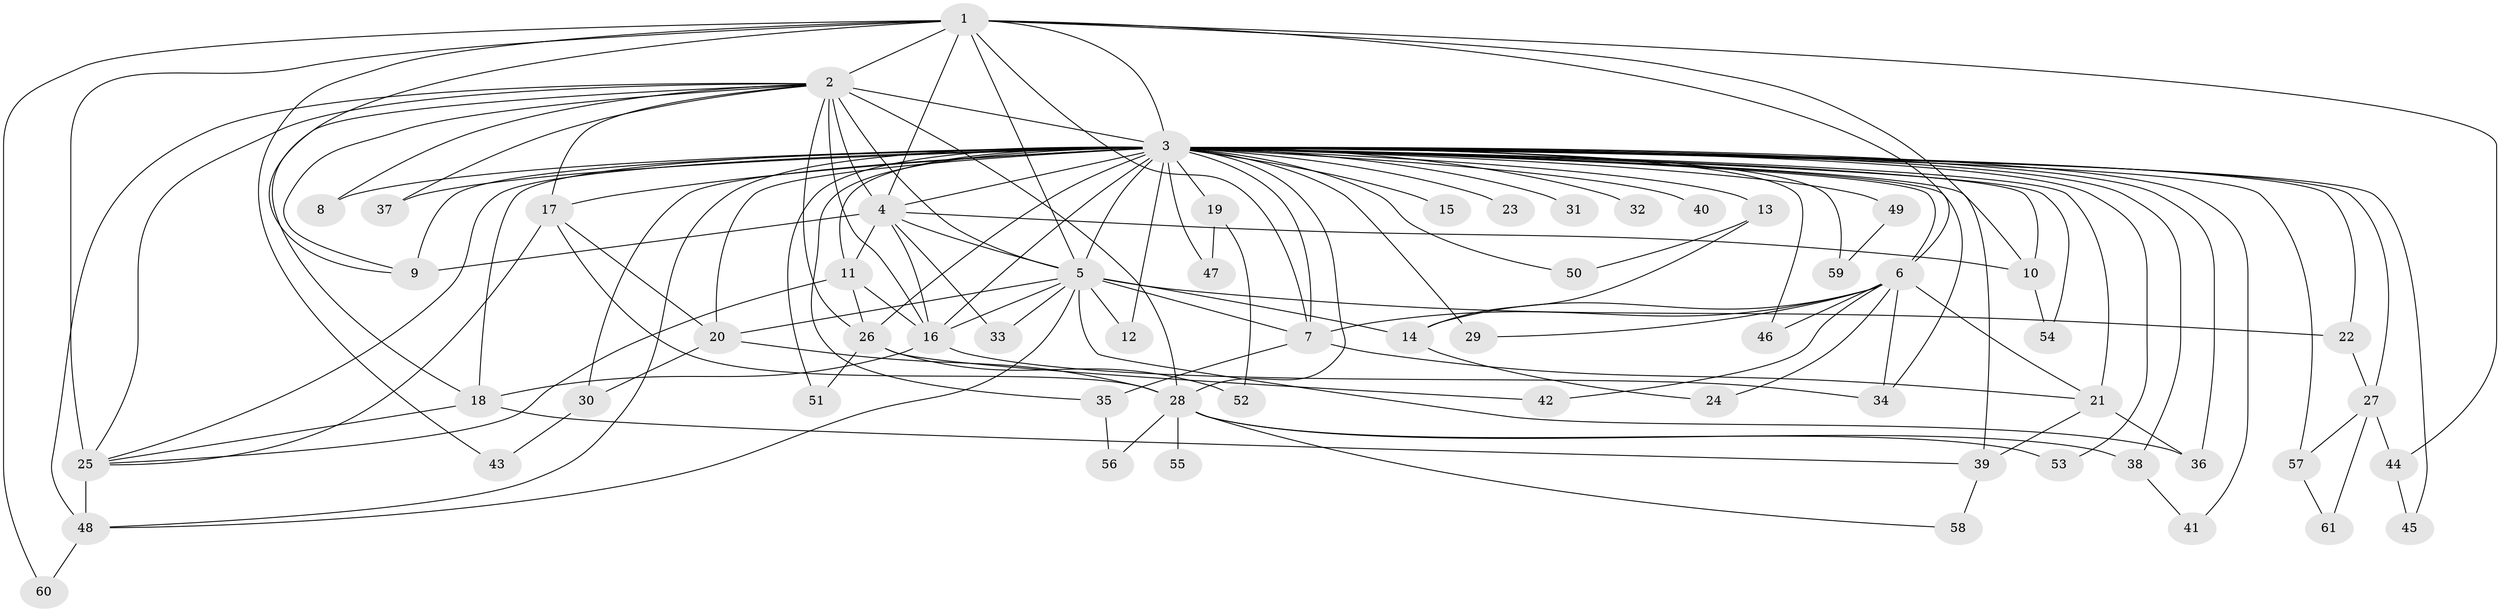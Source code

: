 // original degree distribution, {16: 0.013513513513513514, 24: 0.006756756756756757, 36: 0.006756756756756757, 25: 0.006756756756756757, 23: 0.013513513513513514, 37: 0.006756756756756757, 21: 0.006756756756756757, 20: 0.006756756756756757, 10: 0.006756756756756757, 12: 0.006756756756756757, 2: 0.5472972972972973, 3: 0.20270270270270271, 4: 0.07432432432432433, 7: 0.006756756756756757, 5: 0.033783783783783786, 6: 0.0472972972972973, 9: 0.006756756756756757}
// Generated by graph-tools (version 1.1) at 2025/50/03/04/25 22:50:03]
// undirected, 61 vertices, 137 edges
graph export_dot {
  node [color=gray90,style=filled];
  1;
  2;
  3;
  4;
  5;
  6;
  7;
  8;
  9;
  10;
  11;
  12;
  13;
  14;
  15;
  16;
  17;
  18;
  19;
  20;
  21;
  22;
  23;
  24;
  25;
  26;
  27;
  28;
  29;
  30;
  31;
  32;
  33;
  34;
  35;
  36;
  37;
  38;
  39;
  40;
  41;
  42;
  43;
  44;
  45;
  46;
  47;
  48;
  49;
  50;
  51;
  52;
  53;
  54;
  55;
  56;
  57;
  58;
  59;
  60;
  61;
  1 -- 2 [weight=4.0];
  1 -- 3 [weight=11.0];
  1 -- 4 [weight=2.0];
  1 -- 5 [weight=3.0];
  1 -- 6 [weight=1.0];
  1 -- 7 [weight=2.0];
  1 -- 9 [weight=1.0];
  1 -- 10 [weight=1.0];
  1 -- 25 [weight=9.0];
  1 -- 43 [weight=1.0];
  1 -- 44 [weight=1.0];
  1 -- 60 [weight=1.0];
  2 -- 3 [weight=9.0];
  2 -- 4 [weight=3.0];
  2 -- 5 [weight=2.0];
  2 -- 8 [weight=4.0];
  2 -- 9 [weight=1.0];
  2 -- 16 [weight=1.0];
  2 -- 17 [weight=3.0];
  2 -- 18 [weight=2.0];
  2 -- 25 [weight=1.0];
  2 -- 26 [weight=1.0];
  2 -- 28 [weight=1.0];
  2 -- 37 [weight=2.0];
  2 -- 48 [weight=1.0];
  3 -- 4 [weight=4.0];
  3 -- 5 [weight=5.0];
  3 -- 6 [weight=2.0];
  3 -- 7 [weight=1.0];
  3 -- 8 [weight=4.0];
  3 -- 9 [weight=2.0];
  3 -- 10 [weight=2.0];
  3 -- 11 [weight=2.0];
  3 -- 12 [weight=2.0];
  3 -- 13 [weight=5.0];
  3 -- 15 [weight=1.0];
  3 -- 16 [weight=1.0];
  3 -- 17 [weight=2.0];
  3 -- 18 [weight=2.0];
  3 -- 19 [weight=1.0];
  3 -- 20 [weight=1.0];
  3 -- 21 [weight=3.0];
  3 -- 22 [weight=2.0];
  3 -- 23 [weight=2.0];
  3 -- 25 [weight=2.0];
  3 -- 26 [weight=3.0];
  3 -- 27 [weight=2.0];
  3 -- 28 [weight=3.0];
  3 -- 29 [weight=2.0];
  3 -- 30 [weight=1.0];
  3 -- 31 [weight=2.0];
  3 -- 32 [weight=2.0];
  3 -- 34 [weight=1.0];
  3 -- 35 [weight=2.0];
  3 -- 36 [weight=4.0];
  3 -- 37 [weight=1.0];
  3 -- 38 [weight=1.0];
  3 -- 39 [weight=2.0];
  3 -- 40 [weight=3.0];
  3 -- 41 [weight=1.0];
  3 -- 45 [weight=1.0];
  3 -- 46 [weight=1.0];
  3 -- 47 [weight=1.0];
  3 -- 48 [weight=1.0];
  3 -- 49 [weight=1.0];
  3 -- 50 [weight=1.0];
  3 -- 51 [weight=1.0];
  3 -- 53 [weight=1.0];
  3 -- 54 [weight=1.0];
  3 -- 57 [weight=1.0];
  3 -- 59 [weight=1.0];
  4 -- 5 [weight=1.0];
  4 -- 9 [weight=1.0];
  4 -- 10 [weight=1.0];
  4 -- 11 [weight=1.0];
  4 -- 16 [weight=6.0];
  4 -- 33 [weight=2.0];
  5 -- 7 [weight=1.0];
  5 -- 12 [weight=1.0];
  5 -- 14 [weight=4.0];
  5 -- 16 [weight=1.0];
  5 -- 20 [weight=1.0];
  5 -- 22 [weight=1.0];
  5 -- 33 [weight=1.0];
  5 -- 36 [weight=1.0];
  5 -- 48 [weight=1.0];
  6 -- 7 [weight=1.0];
  6 -- 14 [weight=2.0];
  6 -- 21 [weight=1.0];
  6 -- 24 [weight=1.0];
  6 -- 29 [weight=1.0];
  6 -- 34 [weight=1.0];
  6 -- 42 [weight=1.0];
  6 -- 46 [weight=1.0];
  7 -- 21 [weight=1.0];
  7 -- 35 [weight=1.0];
  10 -- 54 [weight=1.0];
  11 -- 16 [weight=1.0];
  11 -- 25 [weight=1.0];
  11 -- 26 [weight=1.0];
  13 -- 14 [weight=1.0];
  13 -- 50 [weight=1.0];
  14 -- 24 [weight=1.0];
  16 -- 18 [weight=1.0];
  16 -- 34 [weight=1.0];
  17 -- 20 [weight=1.0];
  17 -- 25 [weight=1.0];
  17 -- 28 [weight=1.0];
  18 -- 25 [weight=2.0];
  18 -- 39 [weight=1.0];
  19 -- 47 [weight=1.0];
  19 -- 52 [weight=1.0];
  20 -- 28 [weight=1.0];
  20 -- 30 [weight=1.0];
  21 -- 36 [weight=3.0];
  21 -- 39 [weight=1.0];
  22 -- 27 [weight=1.0];
  25 -- 48 [weight=2.0];
  26 -- 42 [weight=1.0];
  26 -- 51 [weight=1.0];
  26 -- 52 [weight=1.0];
  27 -- 44 [weight=1.0];
  27 -- 57 [weight=1.0];
  27 -- 61 [weight=1.0];
  28 -- 38 [weight=1.0];
  28 -- 53 [weight=1.0];
  28 -- 55 [weight=2.0];
  28 -- 56 [weight=1.0];
  28 -- 58 [weight=1.0];
  30 -- 43 [weight=1.0];
  35 -- 56 [weight=1.0];
  38 -- 41 [weight=1.0];
  39 -- 58 [weight=1.0];
  44 -- 45 [weight=1.0];
  48 -- 60 [weight=1.0];
  49 -- 59 [weight=1.0];
  57 -- 61 [weight=1.0];
}
